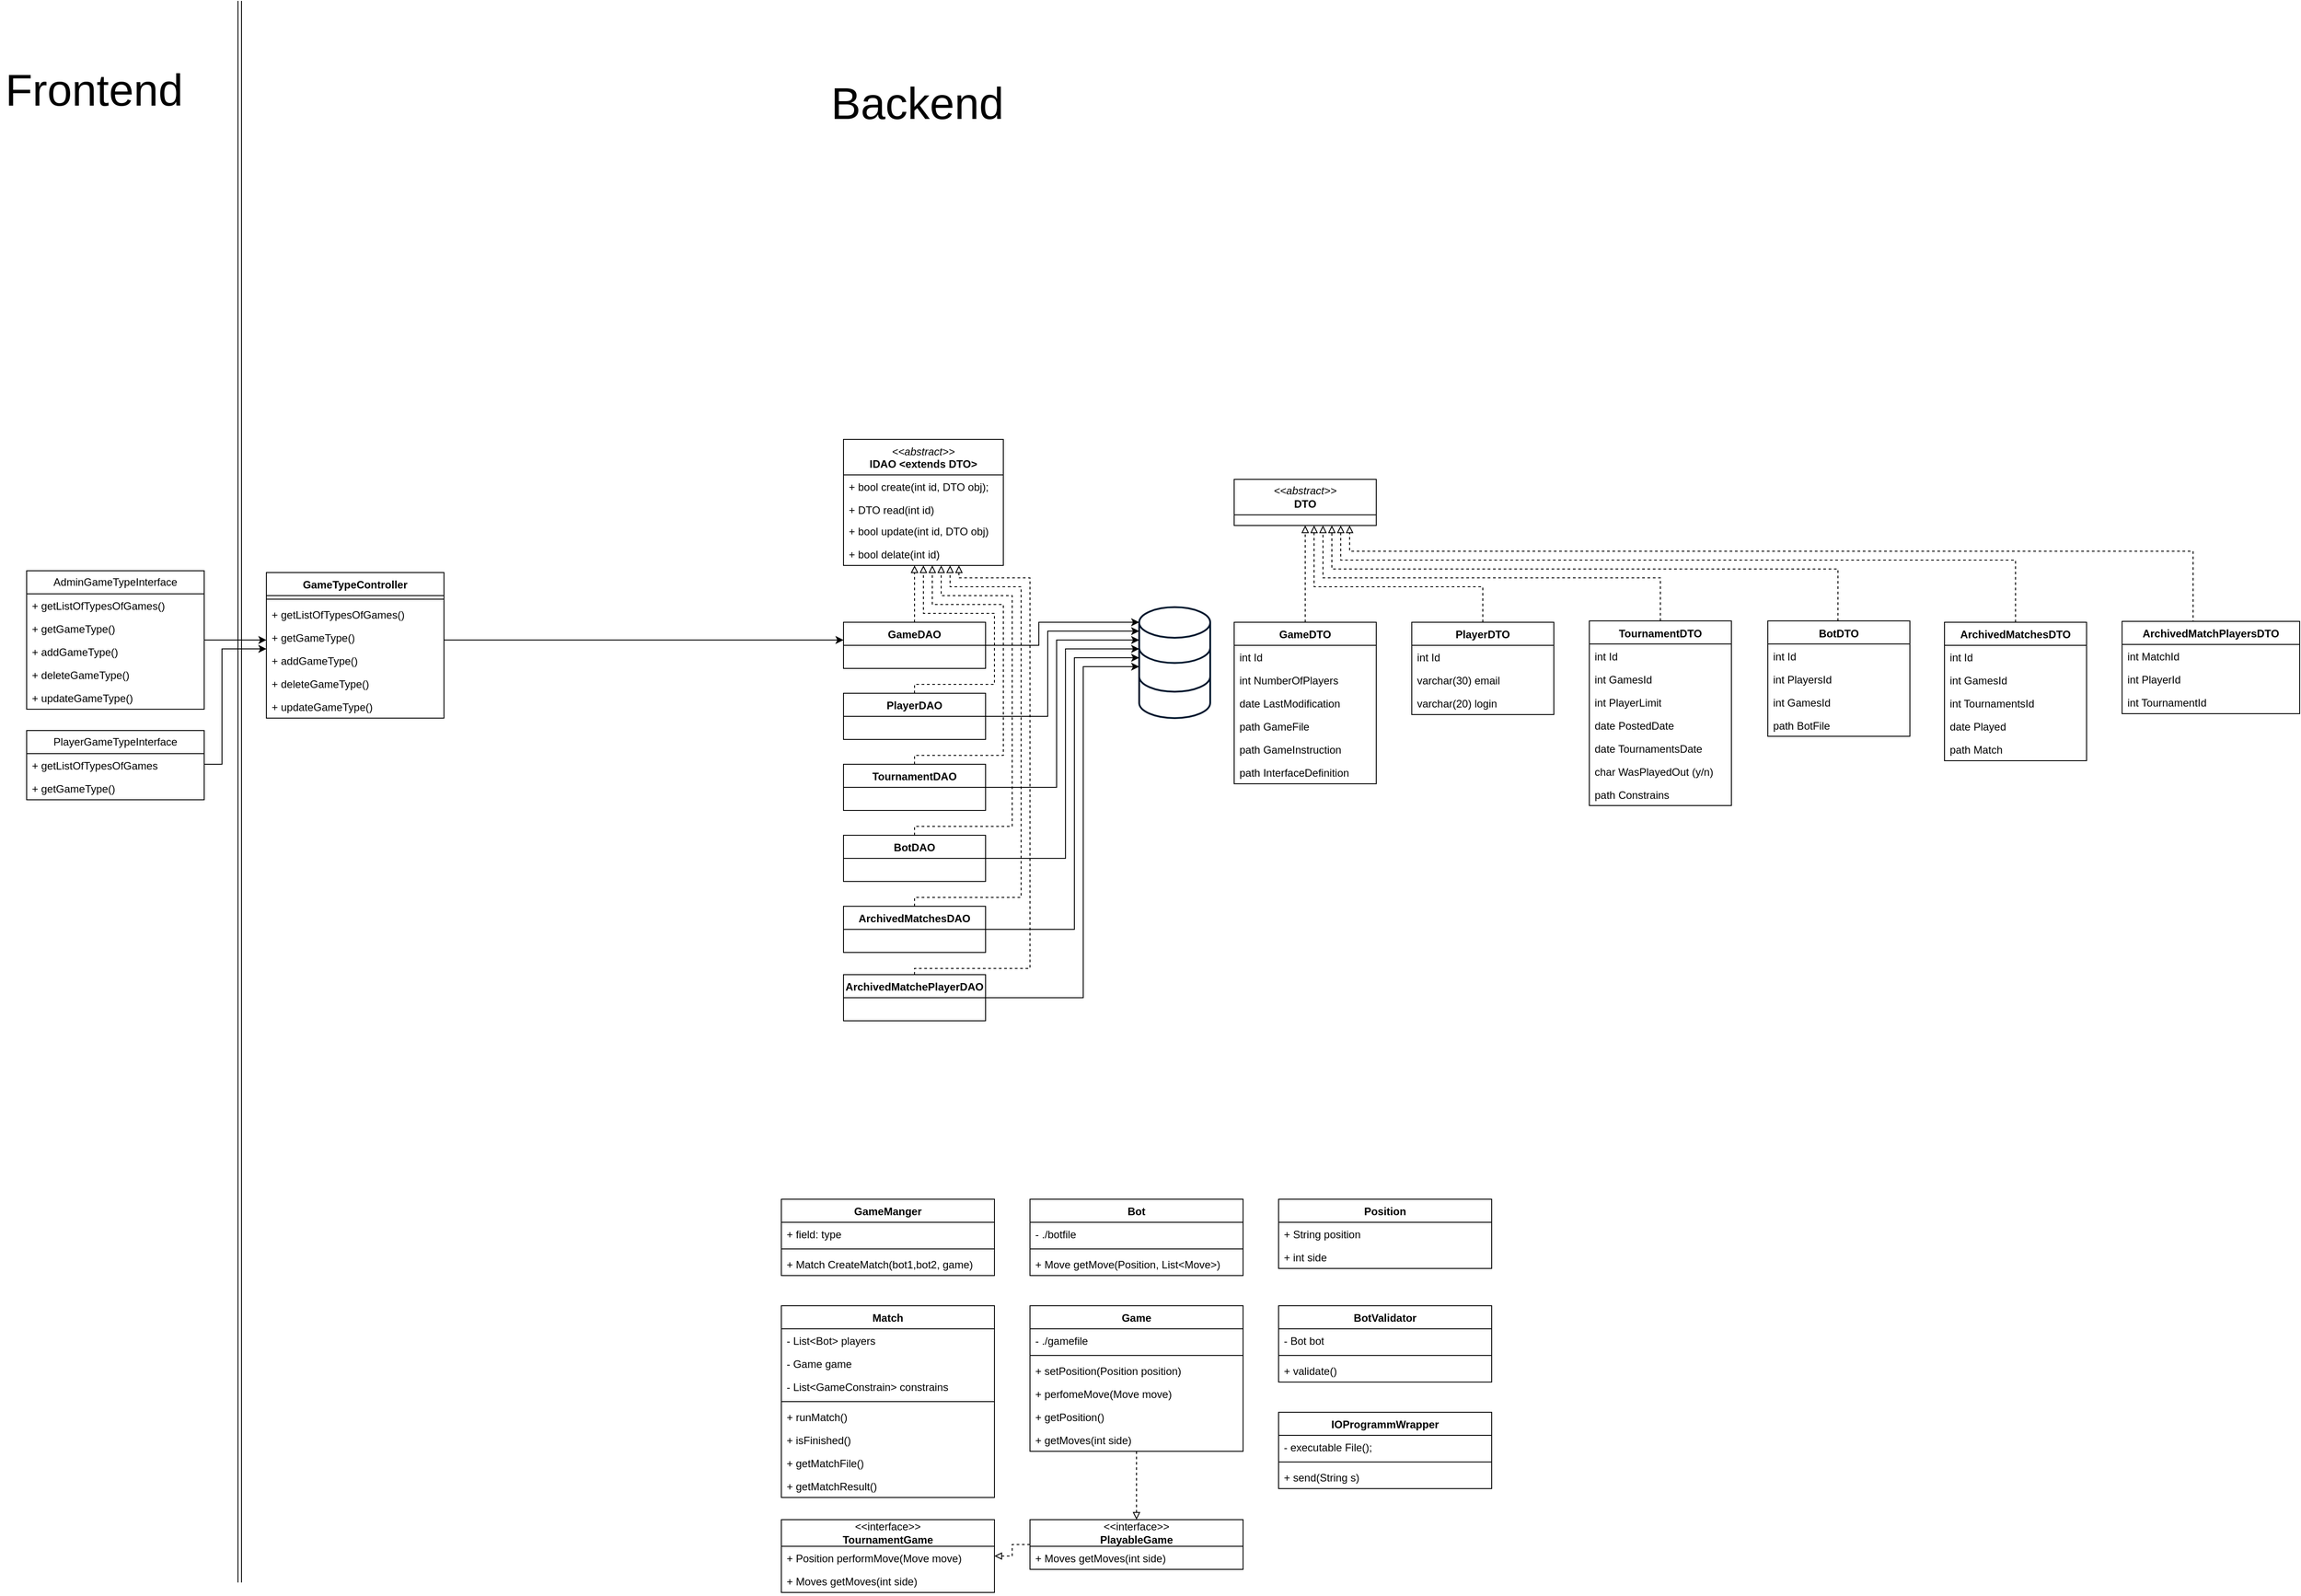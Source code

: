 <mxfile version="22.0.8" type="github">
  <diagram name="Page-1" id="vq4zcLMNqd9nZXXzY1yO">
    <mxGraphModel dx="2757" dy="700" grid="1" gridSize="10" guides="1" tooltips="1" connect="1" arrows="1" fold="1" page="1" pageScale="1" pageWidth="827" pageHeight="1169" math="0" shadow="0">
      <root>
        <mxCell id="0" />
        <mxCell id="1" parent="0" />
        <mxCell id="dvdHjr2iF7q1n8IQnkhA-14" style="edgeStyle=orthogonalEdgeStyle;rounded=0;orthogonalLoop=1;jettySize=auto;html=1;exitX=0.5;exitY=0;exitDx=0;exitDy=0;endArrow=block;endFill=0;dashed=1;" parent="1" source="dvdHjr2iF7q1n8IQnkhA-1" target="dvdHjr2iF7q1n8IQnkhA-5" edge="1">
          <mxGeometry relative="1" as="geometry">
            <Array as="points">
              <mxPoint x="120" y="630" />
              <mxPoint x="120" y="630" />
            </Array>
          </mxGeometry>
        </mxCell>
        <mxCell id="dvdHjr2iF7q1n8IQnkhA-1" value="GameDAO" style="swimlane;fontStyle=1;align=center;verticalAlign=top;childLayout=stackLayout;horizontal=1;startSize=26;horizontalStack=0;resizeParent=1;resizeParentMax=0;resizeLast=0;collapsible=1;marginBottom=0;whiteSpace=wrap;html=1;" parent="1" vertex="1">
          <mxGeometry x="40" y="720" width="160" height="52" as="geometry" />
        </mxCell>
        <mxCell id="dvdHjr2iF7q1n8IQnkhA-154" style="text;strokeColor=none;fillColor=none;align=left;verticalAlign=top;spacingLeft=4;spacingRight=4;overflow=hidden;rotatable=0;points=[[0,0.5],[1,0.5]];portConstraint=eastwest;whiteSpace=wrap;html=1;" parent="dvdHjr2iF7q1n8IQnkhA-1" vertex="1">
          <mxGeometry y="26" width="160" height="26" as="geometry" />
        </mxCell>
        <mxCell id="dvdHjr2iF7q1n8IQnkhA-5" value="&lt;i style=&quot;font-weight: normal;&quot;&gt;&amp;lt;&amp;lt;abstract&amp;gt;&amp;gt;&lt;/i&gt;&lt;br&gt;IDAO &amp;lt;extends DTO&amp;gt;" style="swimlane;fontStyle=1;align=center;verticalAlign=top;childLayout=stackLayout;horizontal=1;startSize=40;horizontalStack=0;resizeParent=1;resizeParentMax=0;resizeLast=0;collapsible=1;marginBottom=0;whiteSpace=wrap;html=1;" parent="1" vertex="1">
          <mxGeometry x="40" y="514" width="180" height="142" as="geometry" />
        </mxCell>
        <mxCell id="dvdHjr2iF7q1n8IQnkhA-11" value="+ bool create(int id, DTO obj);" style="text;strokeColor=none;fillColor=none;align=left;verticalAlign=top;spacingLeft=4;spacingRight=4;overflow=hidden;rotatable=0;points=[[0,0.5],[1,0.5]];portConstraint=eastwest;whiteSpace=wrap;html=1;" parent="dvdHjr2iF7q1n8IQnkhA-5" vertex="1">
          <mxGeometry y="40" width="180" height="26" as="geometry" />
        </mxCell>
        <mxCell id="dvdHjr2iF7q1n8IQnkhA-8" value="+ DTO read(int id)" style="text;strokeColor=none;fillColor=none;align=left;verticalAlign=top;spacingLeft=4;spacingRight=4;overflow=hidden;rotatable=0;points=[[0,0.5],[1,0.5]];portConstraint=eastwest;whiteSpace=wrap;html=1;" parent="dvdHjr2iF7q1n8IQnkhA-5" vertex="1">
          <mxGeometry y="66" width="180" height="24" as="geometry" />
        </mxCell>
        <mxCell id="dvdHjr2iF7q1n8IQnkhA-10" value="+ bool update(int id, DTO obj)" style="text;strokeColor=none;fillColor=none;align=left;verticalAlign=top;spacingLeft=4;spacingRight=4;overflow=hidden;rotatable=0;points=[[0,0.5],[1,0.5]];portConstraint=eastwest;whiteSpace=wrap;html=1;" parent="dvdHjr2iF7q1n8IQnkhA-5" vertex="1">
          <mxGeometry y="90" width="180" height="26" as="geometry" />
        </mxCell>
        <mxCell id="dvdHjr2iF7q1n8IQnkhA-9" value="+ bool delate(int id)" style="text;strokeColor=none;fillColor=none;align=left;verticalAlign=top;spacingLeft=4;spacingRight=4;overflow=hidden;rotatable=0;points=[[0,0.5],[1,0.5]];portConstraint=eastwest;whiteSpace=wrap;html=1;" parent="dvdHjr2iF7q1n8IQnkhA-5" vertex="1">
          <mxGeometry y="116" width="180" height="26" as="geometry" />
        </mxCell>
        <mxCell id="dvdHjr2iF7q1n8IQnkhA-15" value="&lt;i style=&quot;&quot;&gt;&amp;lt;&amp;lt;abstract&amp;gt;&amp;gt;&lt;/i&gt;&lt;br&gt;&lt;b&gt;DTO&lt;/b&gt;" style="swimlane;fontStyle=0;childLayout=stackLayout;horizontal=1;startSize=40;fillColor=none;horizontalStack=0;resizeParent=1;resizeParentMax=0;resizeLast=0;collapsible=1;marginBottom=0;whiteSpace=wrap;html=1;" parent="1" vertex="1">
          <mxGeometry x="480" y="559" width="160" height="52" as="geometry" />
        </mxCell>
        <mxCell id="dvdHjr2iF7q1n8IQnkhA-40" style="edgeStyle=orthogonalEdgeStyle;rounded=0;orthogonalLoop=1;jettySize=auto;html=1;endArrow=block;endFill=0;dashed=1;" parent="1" source="dvdHjr2iF7q1n8IQnkhA-19" target="dvdHjr2iF7q1n8IQnkhA-15" edge="1">
          <mxGeometry relative="1" as="geometry">
            <Array as="points">
              <mxPoint x="560" y="660" />
              <mxPoint x="560" y="660" />
            </Array>
          </mxGeometry>
        </mxCell>
        <mxCell id="dvdHjr2iF7q1n8IQnkhA-19" value="GameDTO" style="swimlane;fontStyle=1;align=center;verticalAlign=top;childLayout=stackLayout;horizontal=1;startSize=26;horizontalStack=0;resizeParent=1;resizeParentMax=0;resizeLast=0;collapsible=1;marginBottom=0;whiteSpace=wrap;html=1;" parent="1" vertex="1">
          <mxGeometry x="480" y="720" width="160" height="182" as="geometry" />
        </mxCell>
        <mxCell id="NFM9kjVcogDs20Zv3WUi-9" value="int Id" style="text;strokeColor=none;fillColor=none;align=left;verticalAlign=top;spacingLeft=4;spacingRight=4;overflow=hidden;rotatable=0;points=[[0,0.5],[1,0.5]];portConstraint=eastwest;whiteSpace=wrap;html=1;" vertex="1" parent="dvdHjr2iF7q1n8IQnkhA-19">
          <mxGeometry y="26" width="160" height="26" as="geometry" />
        </mxCell>
        <mxCell id="NFM9kjVcogDs20Zv3WUi-10" value="int NumberOfPlayers" style="text;strokeColor=none;fillColor=none;align=left;verticalAlign=top;spacingLeft=4;spacingRight=4;overflow=hidden;rotatable=0;points=[[0,0.5],[1,0.5]];portConstraint=eastwest;whiteSpace=wrap;html=1;" vertex="1" parent="dvdHjr2iF7q1n8IQnkhA-19">
          <mxGeometry y="52" width="160" height="26" as="geometry" />
        </mxCell>
        <mxCell id="NFM9kjVcogDs20Zv3WUi-11" value="date LastModification" style="text;strokeColor=none;fillColor=none;align=left;verticalAlign=top;spacingLeft=4;spacingRight=4;overflow=hidden;rotatable=0;points=[[0,0.5],[1,0.5]];portConstraint=eastwest;whiteSpace=wrap;html=1;" vertex="1" parent="dvdHjr2iF7q1n8IQnkhA-19">
          <mxGeometry y="78" width="160" height="26" as="geometry" />
        </mxCell>
        <mxCell id="dvdHjr2iF7q1n8IQnkhA-136" value="path GameFile" style="text;strokeColor=none;fillColor=none;align=left;verticalAlign=top;spacingLeft=4;spacingRight=4;overflow=hidden;rotatable=0;points=[[0,0.5],[1,0.5]];portConstraint=eastwest;whiteSpace=wrap;html=1;" parent="dvdHjr2iF7q1n8IQnkhA-19" vertex="1">
          <mxGeometry y="104" width="160" height="26" as="geometry" />
        </mxCell>
        <mxCell id="NFM9kjVcogDs20Zv3WUi-7" value="path&amp;nbsp;GameInstruction" style="text;strokeColor=none;fillColor=none;align=left;verticalAlign=top;spacingLeft=4;spacingRight=4;overflow=hidden;rotatable=0;points=[[0,0.5],[1,0.5]];portConstraint=eastwest;whiteSpace=wrap;html=1;" vertex="1" parent="dvdHjr2iF7q1n8IQnkhA-19">
          <mxGeometry y="130" width="160" height="26" as="geometry" />
        </mxCell>
        <mxCell id="NFM9kjVcogDs20Zv3WUi-8" value="path&amp;nbsp;InterfaceDefinition" style="text;strokeColor=none;fillColor=none;align=left;verticalAlign=top;spacingLeft=4;spacingRight=4;overflow=hidden;rotatable=0;points=[[0,0.5],[1,0.5]];portConstraint=eastwest;whiteSpace=wrap;html=1;" vertex="1" parent="dvdHjr2iF7q1n8IQnkhA-19">
          <mxGeometry y="156" width="160" height="26" as="geometry" />
        </mxCell>
        <mxCell id="dvdHjr2iF7q1n8IQnkhA-26" value="" style="html=1;verticalLabelPosition=bottom;align=center;labelBackgroundColor=#ffffff;verticalAlign=top;strokeWidth=2;strokeColor=#00182E;shadow=0;dashed=0;shape=mxgraph.ios7.icons.data;" parent="1" vertex="1">
          <mxGeometry x="373" y="703" width="80" height="125" as="geometry" />
        </mxCell>
        <mxCell id="dvdHjr2iF7q1n8IQnkhA-29" value="GameTypeController" style="swimlane;fontStyle=1;align=center;verticalAlign=top;childLayout=stackLayout;horizontal=1;startSize=26;horizontalStack=0;resizeParent=1;resizeParentMax=0;resizeLast=0;collapsible=1;marginBottom=0;whiteSpace=wrap;html=1;" parent="1" vertex="1">
          <mxGeometry x="-610" y="664" width="200" height="164" as="geometry" />
        </mxCell>
        <mxCell id="dvdHjr2iF7q1n8IQnkhA-31" value="" style="line;strokeWidth=1;fillColor=none;align=left;verticalAlign=middle;spacingTop=-1;spacingLeft=3;spacingRight=3;rotatable=0;labelPosition=right;points=[];portConstraint=eastwest;strokeColor=inherit;" parent="dvdHjr2iF7q1n8IQnkhA-29" vertex="1">
          <mxGeometry y="26" width="200" height="8" as="geometry" />
        </mxCell>
        <mxCell id="dvdHjr2iF7q1n8IQnkhA-142" value="+ getListOfTypesOfGames()" style="text;strokeColor=none;fillColor=none;align=left;verticalAlign=top;spacingLeft=4;spacingRight=4;overflow=hidden;rotatable=0;points=[[0,0.5],[1,0.5]];portConstraint=eastwest;whiteSpace=wrap;html=1;" parent="dvdHjr2iF7q1n8IQnkhA-29" vertex="1">
          <mxGeometry y="34" width="200" height="26" as="geometry" />
        </mxCell>
        <mxCell id="dvdHjr2iF7q1n8IQnkhA-144" value="+ getGameType()" style="text;strokeColor=none;fillColor=none;align=left;verticalAlign=top;spacingLeft=4;spacingRight=4;overflow=hidden;rotatable=0;points=[[0,0.5],[1,0.5]];portConstraint=eastwest;whiteSpace=wrap;html=1;" parent="dvdHjr2iF7q1n8IQnkhA-29" vertex="1">
          <mxGeometry y="60" width="200" height="26" as="geometry" />
        </mxCell>
        <mxCell id="dvdHjr2iF7q1n8IQnkhA-145" value="+ addGameType()" style="text;strokeColor=none;fillColor=none;align=left;verticalAlign=top;spacingLeft=4;spacingRight=4;overflow=hidden;rotatable=0;points=[[0,0.5],[1,0.5]];portConstraint=eastwest;whiteSpace=wrap;html=1;" parent="dvdHjr2iF7q1n8IQnkhA-29" vertex="1">
          <mxGeometry y="86" width="200" height="26" as="geometry" />
        </mxCell>
        <mxCell id="dvdHjr2iF7q1n8IQnkhA-146" value="+ deleteGameType()" style="text;strokeColor=none;fillColor=none;align=left;verticalAlign=top;spacingLeft=4;spacingRight=4;overflow=hidden;rotatable=0;points=[[0,0.5],[1,0.5]];portConstraint=eastwest;whiteSpace=wrap;html=1;" parent="dvdHjr2iF7q1n8IQnkhA-29" vertex="1">
          <mxGeometry y="112" width="200" height="26" as="geometry" />
        </mxCell>
        <mxCell id="dvdHjr2iF7q1n8IQnkhA-147" value="+ updateGameType()" style="text;strokeColor=none;fillColor=none;align=left;verticalAlign=top;spacingLeft=4;spacingRight=4;overflow=hidden;rotatable=0;points=[[0,0.5],[1,0.5]];portConstraint=eastwest;whiteSpace=wrap;html=1;" parent="dvdHjr2iF7q1n8IQnkhA-29" vertex="1">
          <mxGeometry y="138" width="200" height="26" as="geometry" />
        </mxCell>
        <mxCell id="dvdHjr2iF7q1n8IQnkhA-33" style="edgeStyle=orthogonalEdgeStyle;rounded=0;orthogonalLoop=1;jettySize=auto;html=1;" parent="1" source="dvdHjr2iF7q1n8IQnkhA-29" target="dvdHjr2iF7q1n8IQnkhA-1" edge="1">
          <mxGeometry relative="1" as="geometry">
            <Array as="points">
              <mxPoint x="-230" y="740" />
              <mxPoint x="-230" y="740" />
            </Array>
          </mxGeometry>
        </mxCell>
        <mxCell id="dvdHjr2iF7q1n8IQnkhA-46" style="edgeStyle=orthogonalEdgeStyle;rounded=0;orthogonalLoop=1;jettySize=auto;html=1;exitX=0.5;exitY=0;exitDx=0;exitDy=0;endArrow=block;endFill=0;dashed=1;" parent="1" source="dvdHjr2iF7q1n8IQnkhA-35" target="dvdHjr2iF7q1n8IQnkhA-5" edge="1">
          <mxGeometry relative="1" as="geometry">
            <Array as="points">
              <mxPoint x="120" y="790" />
              <mxPoint x="210" y="790" />
              <mxPoint x="210" y="710" />
              <mxPoint x="130" y="710" />
            </Array>
          </mxGeometry>
        </mxCell>
        <mxCell id="dvdHjr2iF7q1n8IQnkhA-35" value="PlayerDAO" style="swimlane;fontStyle=1;align=center;verticalAlign=top;childLayout=stackLayout;horizontal=1;startSize=26;horizontalStack=0;resizeParent=1;resizeParentMax=0;resizeLast=0;collapsible=1;marginBottom=0;whiteSpace=wrap;html=1;" parent="1" vertex="1">
          <mxGeometry x="40" y="800" width="160" height="52" as="geometry" />
        </mxCell>
        <mxCell id="dvdHjr2iF7q1n8IQnkhA-155" style="text;strokeColor=none;fillColor=none;align=left;verticalAlign=top;spacingLeft=4;spacingRight=4;overflow=hidden;rotatable=0;points=[[0,0.5],[1,0.5]];portConstraint=eastwest;whiteSpace=wrap;html=1;" parent="dvdHjr2iF7q1n8IQnkhA-35" vertex="1">
          <mxGeometry y="26" width="160" height="26" as="geometry" />
        </mxCell>
        <mxCell id="dvdHjr2iF7q1n8IQnkhA-41" style="edgeStyle=orthogonalEdgeStyle;rounded=0;orthogonalLoop=1;jettySize=auto;html=1;endArrow=block;endFill=0;dashed=1;" parent="1" source="dvdHjr2iF7q1n8IQnkhA-36" target="dvdHjr2iF7q1n8IQnkhA-15" edge="1">
          <mxGeometry relative="1" as="geometry">
            <mxPoint x="600" y="560" as="targetPoint" />
            <Array as="points">
              <mxPoint x="760" y="680" />
              <mxPoint x="570" y="680" />
            </Array>
          </mxGeometry>
        </mxCell>
        <mxCell id="dvdHjr2iF7q1n8IQnkhA-47" style="edgeStyle=orthogonalEdgeStyle;rounded=0;orthogonalLoop=1;jettySize=auto;html=1;exitX=0.5;exitY=0;exitDx=0;exitDy=0;endArrow=block;endFill=0;dashed=1;" parent="1" source="dvdHjr2iF7q1n8IQnkhA-38" target="dvdHjr2iF7q1n8IQnkhA-5" edge="1">
          <mxGeometry relative="1" as="geometry">
            <Array as="points">
              <mxPoint x="120" y="870" />
              <mxPoint x="220" y="870" />
              <mxPoint x="220" y="700" />
              <mxPoint x="140" y="700" />
            </Array>
          </mxGeometry>
        </mxCell>
        <mxCell id="dvdHjr2iF7q1n8IQnkhA-38" value="TournamentDAO" style="swimlane;fontStyle=1;align=center;verticalAlign=top;childLayout=stackLayout;horizontal=1;startSize=26;horizontalStack=0;resizeParent=1;resizeParentMax=0;resizeLast=0;collapsible=1;marginBottom=0;whiteSpace=wrap;html=1;" parent="1" vertex="1">
          <mxGeometry x="40" y="880" width="160" height="52" as="geometry" />
        </mxCell>
        <mxCell id="dvdHjr2iF7q1n8IQnkhA-156" style="text;strokeColor=none;fillColor=none;align=left;verticalAlign=top;spacingLeft=4;spacingRight=4;overflow=hidden;rotatable=0;points=[[0,0.5],[1,0.5]];portConstraint=eastwest;whiteSpace=wrap;html=1;" parent="dvdHjr2iF7q1n8IQnkhA-38" vertex="1">
          <mxGeometry y="26" width="160" height="26" as="geometry" />
        </mxCell>
        <mxCell id="dvdHjr2iF7q1n8IQnkhA-42" style="edgeStyle=orthogonalEdgeStyle;rounded=0;orthogonalLoop=1;jettySize=auto;html=1;endArrow=block;endFill=0;dashed=1;" parent="1" source="dvdHjr2iF7q1n8IQnkhA-39" target="dvdHjr2iF7q1n8IQnkhA-15" edge="1">
          <mxGeometry relative="1" as="geometry">
            <Array as="points">
              <mxPoint x="960" y="670" />
              <mxPoint x="580" y="670" />
            </Array>
          </mxGeometry>
        </mxCell>
        <mxCell id="dvdHjr2iF7q1n8IQnkhA-39" value="TournamentDTO" style="swimlane;fontStyle=1;align=center;verticalAlign=top;childLayout=stackLayout;horizontal=1;startSize=26;horizontalStack=0;resizeParent=1;resizeParentMax=0;resizeLast=0;collapsible=1;marginBottom=0;whiteSpace=wrap;html=1;" parent="1" vertex="1">
          <mxGeometry x="880" y="718.5" width="160" height="208" as="geometry" />
        </mxCell>
        <mxCell id="dvdHjr2iF7q1n8IQnkhA-138" value="int Id" style="text;strokeColor=none;fillColor=none;align=left;verticalAlign=top;spacingLeft=4;spacingRight=4;overflow=hidden;rotatable=0;points=[[0,0.5],[1,0.5]];portConstraint=eastwest;whiteSpace=wrap;html=1;" parent="dvdHjr2iF7q1n8IQnkhA-39" vertex="1">
          <mxGeometry y="26" width="160" height="26" as="geometry" />
        </mxCell>
        <mxCell id="NFM9kjVcogDs20Zv3WUi-13" value="int GamesId" style="text;strokeColor=none;fillColor=none;align=left;verticalAlign=top;spacingLeft=4;spacingRight=4;overflow=hidden;rotatable=0;points=[[0,0.5],[1,0.5]];portConstraint=eastwest;whiteSpace=wrap;html=1;" vertex="1" parent="dvdHjr2iF7q1n8IQnkhA-39">
          <mxGeometry y="52" width="160" height="26" as="geometry" />
        </mxCell>
        <mxCell id="NFM9kjVcogDs20Zv3WUi-19" value="int PlayerLimit" style="text;strokeColor=none;fillColor=none;align=left;verticalAlign=top;spacingLeft=4;spacingRight=4;overflow=hidden;rotatable=0;points=[[0,0.5],[1,0.5]];portConstraint=eastwest;whiteSpace=wrap;html=1;" vertex="1" parent="dvdHjr2iF7q1n8IQnkhA-39">
          <mxGeometry y="78" width="160" height="26" as="geometry" />
        </mxCell>
        <mxCell id="NFM9kjVcogDs20Zv3WUi-14" value="date PostedDate" style="text;strokeColor=none;fillColor=none;align=left;verticalAlign=top;spacingLeft=4;spacingRight=4;overflow=hidden;rotatable=0;points=[[0,0.5],[1,0.5]];portConstraint=eastwest;whiteSpace=wrap;html=1;" vertex="1" parent="dvdHjr2iF7q1n8IQnkhA-39">
          <mxGeometry y="104" width="160" height="26" as="geometry" />
        </mxCell>
        <mxCell id="NFM9kjVcogDs20Zv3WUi-15" value="date TournamentsDate" style="text;strokeColor=none;fillColor=none;align=left;verticalAlign=top;spacingLeft=4;spacingRight=4;overflow=hidden;rotatable=0;points=[[0,0.5],[1,0.5]];portConstraint=eastwest;whiteSpace=wrap;html=1;" vertex="1" parent="dvdHjr2iF7q1n8IQnkhA-39">
          <mxGeometry y="130" width="160" height="26" as="geometry" />
        </mxCell>
        <mxCell id="NFM9kjVcogDs20Zv3WUi-20" value="char WasPlayedOut (y/n)" style="text;strokeColor=none;fillColor=none;align=left;verticalAlign=top;spacingLeft=4;spacingRight=4;overflow=hidden;rotatable=0;points=[[0,0.5],[1,0.5]];portConstraint=eastwest;whiteSpace=wrap;html=1;" vertex="1" parent="dvdHjr2iF7q1n8IQnkhA-39">
          <mxGeometry y="156" width="160" height="26" as="geometry" />
        </mxCell>
        <mxCell id="NFM9kjVcogDs20Zv3WUi-16" value="path&amp;nbsp;Constrains" style="text;strokeColor=none;fillColor=none;align=left;verticalAlign=top;spacingLeft=4;spacingRight=4;overflow=hidden;rotatable=0;points=[[0,0.5],[1,0.5]];portConstraint=eastwest;whiteSpace=wrap;html=1;" vertex="1" parent="dvdHjr2iF7q1n8IQnkhA-39">
          <mxGeometry y="182" width="160" height="26" as="geometry" />
        </mxCell>
        <mxCell id="dvdHjr2iF7q1n8IQnkhA-43" style="edgeStyle=orthogonalEdgeStyle;rounded=0;orthogonalLoop=1;jettySize=auto;html=1;exitX=1;exitY=0.5;exitDx=0;exitDy=0;" parent="1" source="dvdHjr2iF7q1n8IQnkhA-35" target="dvdHjr2iF7q1n8IQnkhA-26" edge="1">
          <mxGeometry relative="1" as="geometry">
            <mxPoint x="360" y="750" as="targetPoint" />
            <Array as="points">
              <mxPoint x="270" y="826" />
              <mxPoint x="270" y="730" />
            </Array>
          </mxGeometry>
        </mxCell>
        <mxCell id="dvdHjr2iF7q1n8IQnkhA-44" style="edgeStyle=orthogonalEdgeStyle;rounded=0;orthogonalLoop=1;jettySize=auto;html=1;exitX=1;exitY=0.5;exitDx=0;exitDy=0;" parent="1" source="dvdHjr2iF7q1n8IQnkhA-38" target="dvdHjr2iF7q1n8IQnkhA-26" edge="1">
          <mxGeometry relative="1" as="geometry">
            <Array as="points">
              <mxPoint x="280" y="906" />
              <mxPoint x="280" y="740" />
            </Array>
          </mxGeometry>
        </mxCell>
        <mxCell id="dvdHjr2iF7q1n8IQnkhA-45" style="edgeStyle=orthogonalEdgeStyle;rounded=0;orthogonalLoop=1;jettySize=auto;html=1;exitX=1;exitY=0.5;exitDx=0;exitDy=0;" parent="1" source="dvdHjr2iF7q1n8IQnkhA-1" target="dvdHjr2iF7q1n8IQnkhA-26" edge="1">
          <mxGeometry relative="1" as="geometry">
            <Array as="points">
              <mxPoint x="260" y="746" />
              <mxPoint x="260" y="720" />
            </Array>
          </mxGeometry>
        </mxCell>
        <mxCell id="dvdHjr2iF7q1n8IQnkhA-55" style="edgeStyle=orthogonalEdgeStyle;rounded=0;orthogonalLoop=1;jettySize=auto;html=1;exitX=1;exitY=0.5;exitDx=0;exitDy=0;" parent="1" source="dvdHjr2iF7q1n8IQnkhA-51" target="dvdHjr2iF7q1n8IQnkhA-29" edge="1">
          <mxGeometry relative="1" as="geometry">
            <Array as="points">
              <mxPoint x="-550" y="740" />
              <mxPoint x="-550" y="740" />
            </Array>
          </mxGeometry>
        </mxCell>
        <mxCell id="dvdHjr2iF7q1n8IQnkhA-51" value="AdminGameTypeInterface" style="swimlane;fontStyle=0;childLayout=stackLayout;horizontal=1;startSize=26;fillColor=none;horizontalStack=0;resizeParent=1;resizeParentMax=0;resizeLast=0;collapsible=1;marginBottom=0;whiteSpace=wrap;html=1;" parent="1" vertex="1">
          <mxGeometry x="-880" y="662" width="200" height="156" as="geometry" />
        </mxCell>
        <mxCell id="dvdHjr2iF7q1n8IQnkhA-52" value="+ getListOfTypesOfGames()" style="text;strokeColor=none;fillColor=none;align=left;verticalAlign=top;spacingLeft=4;spacingRight=4;overflow=hidden;rotatable=0;points=[[0,0.5],[1,0.5]];portConstraint=eastwest;whiteSpace=wrap;html=1;" parent="dvdHjr2iF7q1n8IQnkhA-51" vertex="1">
          <mxGeometry y="26" width="200" height="26" as="geometry" />
        </mxCell>
        <mxCell id="dvdHjr2iF7q1n8IQnkhA-85" value="+ getGameType()" style="text;strokeColor=none;fillColor=none;align=left;verticalAlign=top;spacingLeft=4;spacingRight=4;overflow=hidden;rotatable=0;points=[[0,0.5],[1,0.5]];portConstraint=eastwest;whiteSpace=wrap;html=1;" parent="dvdHjr2iF7q1n8IQnkhA-51" vertex="1">
          <mxGeometry y="52" width="200" height="26" as="geometry" />
        </mxCell>
        <mxCell id="dvdHjr2iF7q1n8IQnkhA-82" value="+ addGameType()" style="text;strokeColor=none;fillColor=none;align=left;verticalAlign=top;spacingLeft=4;spacingRight=4;overflow=hidden;rotatable=0;points=[[0,0.5],[1,0.5]];portConstraint=eastwest;whiteSpace=wrap;html=1;" parent="dvdHjr2iF7q1n8IQnkhA-51" vertex="1">
          <mxGeometry y="78" width="200" height="26" as="geometry" />
        </mxCell>
        <mxCell id="dvdHjr2iF7q1n8IQnkhA-83" value="+ deleteGameType()" style="text;strokeColor=none;fillColor=none;align=left;verticalAlign=top;spacingLeft=4;spacingRight=4;overflow=hidden;rotatable=0;points=[[0,0.5],[1,0.5]];portConstraint=eastwest;whiteSpace=wrap;html=1;" parent="dvdHjr2iF7q1n8IQnkhA-51" vertex="1">
          <mxGeometry y="104" width="200" height="26" as="geometry" />
        </mxCell>
        <mxCell id="dvdHjr2iF7q1n8IQnkhA-84" value="+ updateGameType()" style="text;strokeColor=none;fillColor=none;align=left;verticalAlign=top;spacingLeft=4;spacingRight=4;overflow=hidden;rotatable=0;points=[[0,0.5],[1,0.5]];portConstraint=eastwest;whiteSpace=wrap;html=1;" parent="dvdHjr2iF7q1n8IQnkhA-51" vertex="1">
          <mxGeometry y="130" width="200" height="26" as="geometry" />
        </mxCell>
        <mxCell id="dvdHjr2iF7q1n8IQnkhA-56" value="GameManger" style="swimlane;fontStyle=1;align=center;verticalAlign=top;childLayout=stackLayout;horizontal=1;startSize=26;horizontalStack=0;resizeParent=1;resizeParentMax=0;resizeLast=0;collapsible=1;marginBottom=0;whiteSpace=wrap;html=1;" parent="1" vertex="1">
          <mxGeometry x="-30" y="1370" width="240" height="86" as="geometry" />
        </mxCell>
        <mxCell id="dvdHjr2iF7q1n8IQnkhA-57" value="+ field: type" style="text;strokeColor=none;fillColor=none;align=left;verticalAlign=top;spacingLeft=4;spacingRight=4;overflow=hidden;rotatable=0;points=[[0,0.5],[1,0.5]];portConstraint=eastwest;whiteSpace=wrap;html=1;" parent="dvdHjr2iF7q1n8IQnkhA-56" vertex="1">
          <mxGeometry y="26" width="240" height="26" as="geometry" />
        </mxCell>
        <mxCell id="dvdHjr2iF7q1n8IQnkhA-58" value="" style="line;strokeWidth=1;fillColor=none;align=left;verticalAlign=middle;spacingTop=-1;spacingLeft=3;spacingRight=3;rotatable=0;labelPosition=right;points=[];portConstraint=eastwest;strokeColor=inherit;" parent="dvdHjr2iF7q1n8IQnkhA-56" vertex="1">
          <mxGeometry y="52" width="240" height="8" as="geometry" />
        </mxCell>
        <mxCell id="dvdHjr2iF7q1n8IQnkhA-59" value="+ Match CreateMatch(bot1,bot2, game)" style="text;strokeColor=none;fillColor=none;align=left;verticalAlign=top;spacingLeft=4;spacingRight=4;overflow=hidden;rotatable=0;points=[[0,0.5],[1,0.5]];portConstraint=eastwest;whiteSpace=wrap;html=1;" parent="dvdHjr2iF7q1n8IQnkhA-56" vertex="1">
          <mxGeometry y="60" width="240" height="26" as="geometry" />
        </mxCell>
        <mxCell id="dvdHjr2iF7q1n8IQnkhA-62" style="edgeStyle=orthogonalEdgeStyle;rounded=0;orthogonalLoop=1;jettySize=auto;html=1;exitX=0.5;exitY=0;exitDx=0;exitDy=0;endArrow=block;endFill=0;dashed=1;" parent="1" source="dvdHjr2iF7q1n8IQnkhA-61" target="dvdHjr2iF7q1n8IQnkhA-5" edge="1">
          <mxGeometry relative="1" as="geometry">
            <Array as="points">
              <mxPoint x="120" y="950" />
              <mxPoint x="230" y="950" />
              <mxPoint x="230" y="690" />
              <mxPoint x="150" y="690" />
            </Array>
          </mxGeometry>
        </mxCell>
        <mxCell id="NFM9kjVcogDs20Zv3WUi-40" style="edgeStyle=orthogonalEdgeStyle;rounded=0;orthogonalLoop=1;jettySize=auto;html=1;exitX=1;exitY=0.5;exitDx=0;exitDy=0;" edge="1" parent="1" source="dvdHjr2iF7q1n8IQnkhA-61" target="dvdHjr2iF7q1n8IQnkhA-26">
          <mxGeometry relative="1" as="geometry">
            <Array as="points">
              <mxPoint x="290" y="986" />
              <mxPoint x="290" y="750" />
            </Array>
          </mxGeometry>
        </mxCell>
        <mxCell id="dvdHjr2iF7q1n8IQnkhA-61" value="BotDAO" style="swimlane;fontStyle=1;align=center;verticalAlign=top;childLayout=stackLayout;horizontal=1;startSize=26;horizontalStack=0;resizeParent=1;resizeParentMax=0;resizeLast=0;collapsible=1;marginBottom=0;whiteSpace=wrap;html=1;" parent="1" vertex="1">
          <mxGeometry x="40" y="960" width="160" height="52" as="geometry" />
        </mxCell>
        <mxCell id="dvdHjr2iF7q1n8IQnkhA-157" style="text;strokeColor=none;fillColor=none;align=left;verticalAlign=top;spacingLeft=4;spacingRight=4;overflow=hidden;rotatable=0;points=[[0,0.5],[1,0.5]];portConstraint=eastwest;whiteSpace=wrap;html=1;" parent="dvdHjr2iF7q1n8IQnkhA-61" vertex="1">
          <mxGeometry y="26" width="160" height="26" as="geometry" />
        </mxCell>
        <mxCell id="dvdHjr2iF7q1n8IQnkhA-63" value="Match" style="swimlane;fontStyle=1;align=center;verticalAlign=top;childLayout=stackLayout;horizontal=1;startSize=26;horizontalStack=0;resizeParent=1;resizeParentMax=0;resizeLast=0;collapsible=1;marginBottom=0;whiteSpace=wrap;html=1;" parent="1" vertex="1">
          <mxGeometry x="-30" y="1490" width="240" height="216" as="geometry" />
        </mxCell>
        <mxCell id="dvdHjr2iF7q1n8IQnkhA-64" value="- List&amp;lt;Bot&amp;gt; players" style="text;strokeColor=none;fillColor=none;align=left;verticalAlign=top;spacingLeft=4;spacingRight=4;overflow=hidden;rotatable=0;points=[[0,0.5],[1,0.5]];portConstraint=eastwest;whiteSpace=wrap;html=1;" parent="dvdHjr2iF7q1n8IQnkhA-63" vertex="1">
          <mxGeometry y="26" width="240" height="26" as="geometry" />
        </mxCell>
        <mxCell id="dvdHjr2iF7q1n8IQnkhA-76" value="- Game game" style="text;strokeColor=none;fillColor=none;align=left;verticalAlign=top;spacingLeft=4;spacingRight=4;overflow=hidden;rotatable=0;points=[[0,0.5],[1,0.5]];portConstraint=eastwest;whiteSpace=wrap;html=1;" parent="dvdHjr2iF7q1n8IQnkhA-63" vertex="1">
          <mxGeometry y="52" width="240" height="26" as="geometry" />
        </mxCell>
        <mxCell id="dvdHjr2iF7q1n8IQnkhA-79" value="- List&amp;lt;GameConstrain&amp;gt; constrains" style="text;strokeColor=none;fillColor=none;align=left;verticalAlign=top;spacingLeft=4;spacingRight=4;overflow=hidden;rotatable=0;points=[[0,0.5],[1,0.5]];portConstraint=eastwest;whiteSpace=wrap;html=1;" parent="dvdHjr2iF7q1n8IQnkhA-63" vertex="1">
          <mxGeometry y="78" width="240" height="26" as="geometry" />
        </mxCell>
        <mxCell id="dvdHjr2iF7q1n8IQnkhA-65" value="" style="line;strokeWidth=1;fillColor=none;align=left;verticalAlign=middle;spacingTop=-1;spacingLeft=3;spacingRight=3;rotatable=0;labelPosition=right;points=[];portConstraint=eastwest;strokeColor=inherit;" parent="dvdHjr2iF7q1n8IQnkhA-63" vertex="1">
          <mxGeometry y="104" width="240" height="8" as="geometry" />
        </mxCell>
        <mxCell id="dvdHjr2iF7q1n8IQnkhA-66" value="+ runMatch()" style="text;strokeColor=none;fillColor=none;align=left;verticalAlign=top;spacingLeft=4;spacingRight=4;overflow=hidden;rotatable=0;points=[[0,0.5],[1,0.5]];portConstraint=eastwest;whiteSpace=wrap;html=1;" parent="dvdHjr2iF7q1n8IQnkhA-63" vertex="1">
          <mxGeometry y="112" width="240" height="26" as="geometry" />
        </mxCell>
        <mxCell id="dvdHjr2iF7q1n8IQnkhA-75" value="+ isFinished()" style="text;strokeColor=none;fillColor=none;align=left;verticalAlign=top;spacingLeft=4;spacingRight=4;overflow=hidden;rotatable=0;points=[[0,0.5],[1,0.5]];portConstraint=eastwest;whiteSpace=wrap;html=1;" parent="dvdHjr2iF7q1n8IQnkhA-63" vertex="1">
          <mxGeometry y="138" width="240" height="26" as="geometry" />
        </mxCell>
        <mxCell id="dvdHjr2iF7q1n8IQnkhA-77" value="+ getMatchFile()" style="text;strokeColor=none;fillColor=none;align=left;verticalAlign=top;spacingLeft=4;spacingRight=4;overflow=hidden;rotatable=0;points=[[0,0.5],[1,0.5]];portConstraint=eastwest;whiteSpace=wrap;html=1;" parent="dvdHjr2iF7q1n8IQnkhA-63" vertex="1">
          <mxGeometry y="164" width="240" height="26" as="geometry" />
        </mxCell>
        <mxCell id="dvdHjr2iF7q1n8IQnkhA-78" value="+ getMatchResult()" style="text;strokeColor=none;fillColor=none;align=left;verticalAlign=top;spacingLeft=4;spacingRight=4;overflow=hidden;rotatable=0;points=[[0,0.5],[1,0.5]];portConstraint=eastwest;whiteSpace=wrap;html=1;" parent="dvdHjr2iF7q1n8IQnkhA-63" vertex="1">
          <mxGeometry y="190" width="240" height="26" as="geometry" />
        </mxCell>
        <mxCell id="dvdHjr2iF7q1n8IQnkhA-72" style="edgeStyle=orthogonalEdgeStyle;rounded=0;orthogonalLoop=1;jettySize=auto;html=1;exitX=0.5;exitY=0;exitDx=0;exitDy=0;endArrow=block;endFill=0;dashed=1;" parent="1" source="dvdHjr2iF7q1n8IQnkhA-71" target="dvdHjr2iF7q1n8IQnkhA-5" edge="1">
          <mxGeometry relative="1" as="geometry">
            <Array as="points">
              <mxPoint x="120" y="1030" />
              <mxPoint x="240" y="1030" />
              <mxPoint x="240" y="680" />
              <mxPoint x="160" y="680" />
            </Array>
          </mxGeometry>
        </mxCell>
        <mxCell id="NFM9kjVcogDs20Zv3WUi-43" style="edgeStyle=orthogonalEdgeStyle;rounded=0;orthogonalLoop=1;jettySize=auto;html=1;exitX=1;exitY=0.5;exitDx=0;exitDy=0;" edge="1" parent="1" source="dvdHjr2iF7q1n8IQnkhA-71" target="dvdHjr2iF7q1n8IQnkhA-26">
          <mxGeometry relative="1" as="geometry">
            <mxPoint x="360" y="860" as="targetPoint" />
            <Array as="points">
              <mxPoint x="300" y="1066" />
              <mxPoint x="300" y="760" />
            </Array>
          </mxGeometry>
        </mxCell>
        <mxCell id="dvdHjr2iF7q1n8IQnkhA-71" value="ArchivedMatchesDAO" style="swimlane;fontStyle=1;align=center;verticalAlign=top;childLayout=stackLayout;horizontal=1;startSize=26;horizontalStack=0;resizeParent=1;resizeParentMax=0;resizeLast=0;collapsible=1;marginBottom=0;whiteSpace=wrap;html=1;" parent="1" vertex="1">
          <mxGeometry x="40" y="1040" width="160" height="52" as="geometry" />
        </mxCell>
        <mxCell id="dvdHjr2iF7q1n8IQnkhA-158" style="text;strokeColor=none;fillColor=none;align=left;verticalAlign=top;spacingLeft=4;spacingRight=4;overflow=hidden;rotatable=0;points=[[0,0.5],[1,0.5]];portConstraint=eastwest;whiteSpace=wrap;html=1;" parent="dvdHjr2iF7q1n8IQnkhA-71" vertex="1">
          <mxGeometry y="26" width="160" height="26" as="geometry" />
        </mxCell>
        <mxCell id="dvdHjr2iF7q1n8IQnkhA-99" style="edgeStyle=orthogonalEdgeStyle;rounded=0;orthogonalLoop=1;jettySize=auto;html=1;endArrow=block;endFill=0;dashed=1;" parent="1" source="dvdHjr2iF7q1n8IQnkhA-73" target="dvdHjr2iF7q1n8IQnkhA-15" edge="1">
          <mxGeometry relative="1" as="geometry">
            <Array as="points">
              <mxPoint x="1160" y="660" />
              <mxPoint x="590" y="660" />
            </Array>
          </mxGeometry>
        </mxCell>
        <mxCell id="dvdHjr2iF7q1n8IQnkhA-73" value="BotDTO" style="swimlane;fontStyle=1;align=center;verticalAlign=top;childLayout=stackLayout;horizontal=1;startSize=26;horizontalStack=0;resizeParent=1;resizeParentMax=0;resizeLast=0;collapsible=1;marginBottom=0;whiteSpace=wrap;html=1;" parent="1" vertex="1">
          <mxGeometry x="1081" y="718.5" width="160" height="130" as="geometry" />
        </mxCell>
        <mxCell id="dvdHjr2iF7q1n8IQnkhA-139" value="int Id" style="text;strokeColor=none;fillColor=none;align=left;verticalAlign=top;spacingLeft=4;spacingRight=4;overflow=hidden;rotatable=0;points=[[0,0.5],[1,0.5]];portConstraint=eastwest;whiteSpace=wrap;html=1;" parent="dvdHjr2iF7q1n8IQnkhA-73" vertex="1">
          <mxGeometry y="26" width="160" height="26" as="geometry" />
        </mxCell>
        <mxCell id="NFM9kjVcogDs20Zv3WUi-17" value="int PlayersId" style="text;strokeColor=none;fillColor=none;align=left;verticalAlign=top;spacingLeft=4;spacingRight=4;overflow=hidden;rotatable=0;points=[[0,0.5],[1,0.5]];portConstraint=eastwest;whiteSpace=wrap;html=1;" vertex="1" parent="dvdHjr2iF7q1n8IQnkhA-73">
          <mxGeometry y="52" width="160" height="26" as="geometry" />
        </mxCell>
        <mxCell id="NFM9kjVcogDs20Zv3WUi-47" value="int GamesId" style="text;strokeColor=none;fillColor=none;align=left;verticalAlign=top;spacingLeft=4;spacingRight=4;overflow=hidden;rotatable=0;points=[[0,0.5],[1,0.5]];portConstraint=eastwest;whiteSpace=wrap;html=1;" vertex="1" parent="dvdHjr2iF7q1n8IQnkhA-73">
          <mxGeometry y="78" width="160" height="26" as="geometry" />
        </mxCell>
        <mxCell id="NFM9kjVcogDs20Zv3WUi-18" value="path&amp;nbsp;BotFile" style="text;strokeColor=none;fillColor=none;align=left;verticalAlign=top;spacingLeft=4;spacingRight=4;overflow=hidden;rotatable=0;points=[[0,0.5],[1,0.5]];portConstraint=eastwest;whiteSpace=wrap;html=1;" vertex="1" parent="dvdHjr2iF7q1n8IQnkhA-73">
          <mxGeometry y="104" width="160" height="26" as="geometry" />
        </mxCell>
        <mxCell id="dvdHjr2iF7q1n8IQnkhA-100" style="edgeStyle=orthogonalEdgeStyle;rounded=0;orthogonalLoop=1;jettySize=auto;html=1;startArrow=none;startFill=0;endArrow=block;endFill=0;dashed=1;" parent="1" source="dvdHjr2iF7q1n8IQnkhA-74" target="dvdHjr2iF7q1n8IQnkhA-15" edge="1">
          <mxGeometry relative="1" as="geometry">
            <Array as="points">
              <mxPoint x="1360" y="650" />
              <mxPoint x="600" y="650" />
            </Array>
          </mxGeometry>
        </mxCell>
        <mxCell id="dvdHjr2iF7q1n8IQnkhA-74" value="ArchivedMatchesDTO" style="swimlane;fontStyle=1;align=center;verticalAlign=top;childLayout=stackLayout;horizontal=1;startSize=26;horizontalStack=0;resizeParent=1;resizeParentMax=0;resizeLast=0;collapsible=1;marginBottom=0;whiteSpace=wrap;html=1;" parent="1" vertex="1">
          <mxGeometry x="1280" y="720" width="160" height="156" as="geometry" />
        </mxCell>
        <mxCell id="NFM9kjVcogDs20Zv3WUi-26" value="int Id" style="text;strokeColor=none;fillColor=none;align=left;verticalAlign=top;spacingLeft=4;spacingRight=4;overflow=hidden;rotatable=0;points=[[0,0.5],[1,0.5]];portConstraint=eastwest;whiteSpace=wrap;html=1;" vertex="1" parent="dvdHjr2iF7q1n8IQnkhA-74">
          <mxGeometry y="26" width="160" height="26" as="geometry" />
        </mxCell>
        <mxCell id="dvdHjr2iF7q1n8IQnkhA-140" value="int GamesId" style="text;strokeColor=none;fillColor=none;align=left;verticalAlign=top;spacingLeft=4;spacingRight=4;overflow=hidden;rotatable=0;points=[[0,0.5],[1,0.5]];portConstraint=eastwest;whiteSpace=wrap;html=1;" parent="dvdHjr2iF7q1n8IQnkhA-74" vertex="1">
          <mxGeometry y="52" width="160" height="26" as="geometry" />
        </mxCell>
        <mxCell id="NFM9kjVcogDs20Zv3WUi-22" value="int TournamentsId" style="text;strokeColor=none;fillColor=none;align=left;verticalAlign=top;spacingLeft=4;spacingRight=4;overflow=hidden;rotatable=0;points=[[0,0.5],[1,0.5]];portConstraint=eastwest;whiteSpace=wrap;html=1;" vertex="1" parent="dvdHjr2iF7q1n8IQnkhA-74">
          <mxGeometry y="78" width="160" height="26" as="geometry" />
        </mxCell>
        <mxCell id="NFM9kjVcogDs20Zv3WUi-25" value="date Played" style="text;strokeColor=none;fillColor=none;align=left;verticalAlign=top;spacingLeft=4;spacingRight=4;overflow=hidden;rotatable=0;points=[[0,0.5],[1,0.5]];portConstraint=eastwest;whiteSpace=wrap;html=1;" vertex="1" parent="dvdHjr2iF7q1n8IQnkhA-74">
          <mxGeometry y="104" width="160" height="26" as="geometry" />
        </mxCell>
        <mxCell id="NFM9kjVcogDs20Zv3WUi-21" value="path&amp;nbsp;Match" style="text;strokeColor=none;fillColor=none;align=left;verticalAlign=top;spacingLeft=4;spacingRight=4;overflow=hidden;rotatable=0;points=[[0,0.5],[1,0.5]];portConstraint=eastwest;whiteSpace=wrap;html=1;" vertex="1" parent="dvdHjr2iF7q1n8IQnkhA-74">
          <mxGeometry y="130" width="160" height="26" as="geometry" />
        </mxCell>
        <mxCell id="dvdHjr2iF7q1n8IQnkhA-80" value="PlayerGameTypeInterface" style="swimlane;fontStyle=0;childLayout=stackLayout;horizontal=1;startSize=26;fillColor=none;horizontalStack=0;resizeParent=1;resizeParentMax=0;resizeLast=0;collapsible=1;marginBottom=0;whiteSpace=wrap;html=1;" parent="1" vertex="1">
          <mxGeometry x="-880" y="842" width="200" height="78" as="geometry" />
        </mxCell>
        <mxCell id="dvdHjr2iF7q1n8IQnkhA-81" value="+ getListOfTypesOfGames" style="text;strokeColor=none;fillColor=none;align=left;verticalAlign=top;spacingLeft=4;spacingRight=4;overflow=hidden;rotatable=0;points=[[0,0.5],[1,0.5]];portConstraint=eastwest;whiteSpace=wrap;html=1;" parent="dvdHjr2iF7q1n8IQnkhA-80" vertex="1">
          <mxGeometry y="26" width="200" height="26" as="geometry" />
        </mxCell>
        <mxCell id="dvdHjr2iF7q1n8IQnkhA-86" value="+ getGameType()" style="text;strokeColor=none;fillColor=none;align=left;verticalAlign=top;spacingLeft=4;spacingRight=4;overflow=hidden;rotatable=0;points=[[0,0.5],[1,0.5]];portConstraint=eastwest;whiteSpace=wrap;html=1;" parent="dvdHjr2iF7q1n8IQnkhA-80" vertex="1">
          <mxGeometry y="52" width="200" height="26" as="geometry" />
        </mxCell>
        <mxCell id="dvdHjr2iF7q1n8IQnkhA-89" value="Bot" style="swimlane;fontStyle=1;align=center;verticalAlign=top;childLayout=stackLayout;horizontal=1;startSize=26;horizontalStack=0;resizeParent=1;resizeParentMax=0;resizeLast=0;collapsible=1;marginBottom=0;whiteSpace=wrap;html=1;" parent="1" vertex="1">
          <mxGeometry x="250" y="1370" width="240" height="86" as="geometry" />
        </mxCell>
        <mxCell id="dvdHjr2iF7q1n8IQnkhA-90" value="- ./botfile" style="text;strokeColor=none;fillColor=none;align=left;verticalAlign=top;spacingLeft=4;spacingRight=4;overflow=hidden;rotatable=0;points=[[0,0.5],[1,0.5]];portConstraint=eastwest;whiteSpace=wrap;html=1;" parent="dvdHjr2iF7q1n8IQnkhA-89" vertex="1">
          <mxGeometry y="26" width="240" height="26" as="geometry" />
        </mxCell>
        <mxCell id="dvdHjr2iF7q1n8IQnkhA-91" value="" style="line;strokeWidth=1;fillColor=none;align=left;verticalAlign=middle;spacingTop=-1;spacingLeft=3;spacingRight=3;rotatable=0;labelPosition=right;points=[];portConstraint=eastwest;strokeColor=inherit;" parent="dvdHjr2iF7q1n8IQnkhA-89" vertex="1">
          <mxGeometry y="52" width="240" height="8" as="geometry" />
        </mxCell>
        <mxCell id="dvdHjr2iF7q1n8IQnkhA-92" value="+ Move getMove(Position, List&amp;lt;Move&amp;gt;)" style="text;strokeColor=none;fillColor=none;align=left;verticalAlign=top;spacingLeft=4;spacingRight=4;overflow=hidden;rotatable=0;points=[[0,0.5],[1,0.5]];portConstraint=eastwest;whiteSpace=wrap;html=1;" parent="dvdHjr2iF7q1n8IQnkhA-89" vertex="1">
          <mxGeometry y="60" width="240" height="26" as="geometry" />
        </mxCell>
        <mxCell id="dvdHjr2iF7q1n8IQnkhA-102" value="Game" style="swimlane;fontStyle=1;align=center;verticalAlign=top;childLayout=stackLayout;horizontal=1;startSize=26;horizontalStack=0;resizeParent=1;resizeParentMax=0;resizeLast=0;collapsible=1;marginBottom=0;whiteSpace=wrap;html=1;" parent="1" vertex="1">
          <mxGeometry x="250" y="1490" width="240" height="164" as="geometry" />
        </mxCell>
        <mxCell id="dvdHjr2iF7q1n8IQnkhA-103" value="- ./gamefile" style="text;strokeColor=none;fillColor=none;align=left;verticalAlign=top;spacingLeft=4;spacingRight=4;overflow=hidden;rotatable=0;points=[[0,0.5],[1,0.5]];portConstraint=eastwest;whiteSpace=wrap;html=1;" parent="dvdHjr2iF7q1n8IQnkhA-102" vertex="1">
          <mxGeometry y="26" width="240" height="26" as="geometry" />
        </mxCell>
        <mxCell id="dvdHjr2iF7q1n8IQnkhA-104" value="" style="line;strokeWidth=1;fillColor=none;align=left;verticalAlign=middle;spacingTop=-1;spacingLeft=3;spacingRight=3;rotatable=0;labelPosition=right;points=[];portConstraint=eastwest;strokeColor=inherit;" parent="dvdHjr2iF7q1n8IQnkhA-102" vertex="1">
          <mxGeometry y="52" width="240" height="8" as="geometry" />
        </mxCell>
        <mxCell id="dvdHjr2iF7q1n8IQnkhA-105" value="+ setPosition(Position position)" style="text;strokeColor=none;fillColor=none;align=left;verticalAlign=top;spacingLeft=4;spacingRight=4;overflow=hidden;rotatable=0;points=[[0,0.5],[1,0.5]];portConstraint=eastwest;whiteSpace=wrap;html=1;" parent="dvdHjr2iF7q1n8IQnkhA-102" vertex="1">
          <mxGeometry y="60" width="240" height="26" as="geometry" />
        </mxCell>
        <mxCell id="dvdHjr2iF7q1n8IQnkhA-111" value="+ perfomeMove(Move move)" style="text;strokeColor=none;fillColor=none;align=left;verticalAlign=top;spacingLeft=4;spacingRight=4;overflow=hidden;rotatable=0;points=[[0,0.5],[1,0.5]];portConstraint=eastwest;whiteSpace=wrap;html=1;" parent="dvdHjr2iF7q1n8IQnkhA-102" vertex="1">
          <mxGeometry y="86" width="240" height="26" as="geometry" />
        </mxCell>
        <mxCell id="dvdHjr2iF7q1n8IQnkhA-112" value="+ getPosition()" style="text;strokeColor=none;fillColor=none;align=left;verticalAlign=top;spacingLeft=4;spacingRight=4;overflow=hidden;rotatable=0;points=[[0,0.5],[1,0.5]];portConstraint=eastwest;whiteSpace=wrap;html=1;" parent="dvdHjr2iF7q1n8IQnkhA-102" vertex="1">
          <mxGeometry y="112" width="240" height="26" as="geometry" />
        </mxCell>
        <mxCell id="dvdHjr2iF7q1n8IQnkhA-113" value="+ getMoves(int side)" style="text;strokeColor=none;fillColor=none;align=left;verticalAlign=top;spacingLeft=4;spacingRight=4;overflow=hidden;rotatable=0;points=[[0,0.5],[1,0.5]];portConstraint=eastwest;whiteSpace=wrap;html=1;" parent="dvdHjr2iF7q1n8IQnkhA-102" vertex="1">
          <mxGeometry y="138" width="240" height="26" as="geometry" />
        </mxCell>
        <mxCell id="dvdHjr2iF7q1n8IQnkhA-106" value="Position" style="swimlane;fontStyle=1;align=center;verticalAlign=top;childLayout=stackLayout;horizontal=1;startSize=26;horizontalStack=0;resizeParent=1;resizeParentMax=0;resizeLast=0;collapsible=1;marginBottom=0;whiteSpace=wrap;html=1;" parent="1" vertex="1">
          <mxGeometry x="530" y="1370" width="240" height="78" as="geometry" />
        </mxCell>
        <mxCell id="dvdHjr2iF7q1n8IQnkhA-107" value="+ String position" style="text;strokeColor=none;fillColor=none;align=left;verticalAlign=top;spacingLeft=4;spacingRight=4;overflow=hidden;rotatable=0;points=[[0,0.5],[1,0.5]];portConstraint=eastwest;whiteSpace=wrap;html=1;" parent="dvdHjr2iF7q1n8IQnkhA-106" vertex="1">
          <mxGeometry y="26" width="240" height="26" as="geometry" />
        </mxCell>
        <mxCell id="dvdHjr2iF7q1n8IQnkhA-110" value="+ int side" style="text;strokeColor=none;fillColor=none;align=left;verticalAlign=top;spacingLeft=4;spacingRight=4;overflow=hidden;rotatable=0;points=[[0,0.5],[1,0.5]];portConstraint=eastwest;whiteSpace=wrap;html=1;" parent="dvdHjr2iF7q1n8IQnkhA-106" vertex="1">
          <mxGeometry y="52" width="240" height="26" as="geometry" />
        </mxCell>
        <mxCell id="dvdHjr2iF7q1n8IQnkhA-115" value="&amp;lt;&amp;lt;interface&amp;gt;&amp;gt;&lt;br&gt;&lt;b&gt;TournamentGame&lt;/b&gt;" style="swimlane;fontStyle=0;childLayout=stackLayout;horizontal=1;startSize=30;fillColor=none;horizontalStack=0;resizeParent=1;resizeParentMax=0;resizeLast=0;collapsible=1;marginBottom=0;whiteSpace=wrap;html=1;" parent="1" vertex="1">
          <mxGeometry x="-30" y="1731" width="240" height="82" as="geometry" />
        </mxCell>
        <mxCell id="dvdHjr2iF7q1n8IQnkhA-116" value="+ Position performMove(Move move)" style="text;strokeColor=none;fillColor=none;align=left;verticalAlign=top;spacingLeft=4;spacingRight=4;overflow=hidden;rotatable=0;points=[[0,0.5],[1,0.5]];portConstraint=eastwest;whiteSpace=wrap;html=1;" parent="dvdHjr2iF7q1n8IQnkhA-115" vertex="1">
          <mxGeometry y="30" width="240" height="26" as="geometry" />
        </mxCell>
        <mxCell id="dvdHjr2iF7q1n8IQnkhA-124" value="+ Moves getMoves(int side)" style="text;strokeColor=none;fillColor=none;align=left;verticalAlign=top;spacingLeft=4;spacingRight=4;overflow=hidden;rotatable=0;points=[[0,0.5],[1,0.5]];portConstraint=eastwest;whiteSpace=wrap;html=1;" parent="dvdHjr2iF7q1n8IQnkhA-115" vertex="1">
          <mxGeometry y="56" width="240" height="26" as="geometry" />
        </mxCell>
        <mxCell id="dvdHjr2iF7q1n8IQnkhA-128" style="edgeStyle=orthogonalEdgeStyle;rounded=0;orthogonalLoop=1;jettySize=auto;html=1;exitX=0;exitY=0.5;exitDx=0;exitDy=0;endArrow=block;endFill=0;dashed=1;" parent="1" source="dvdHjr2iF7q1n8IQnkhA-119" target="dvdHjr2iF7q1n8IQnkhA-115" edge="1">
          <mxGeometry relative="1" as="geometry" />
        </mxCell>
        <mxCell id="dvdHjr2iF7q1n8IQnkhA-119" value="&amp;lt;&amp;lt;interface&amp;gt;&amp;gt;&lt;br&gt;&lt;b&gt;PlayableGame&lt;/b&gt;" style="swimlane;fontStyle=0;childLayout=stackLayout;horizontal=1;startSize=30;fillColor=none;horizontalStack=0;resizeParent=1;resizeParentMax=0;resizeLast=0;collapsible=1;marginBottom=0;whiteSpace=wrap;html=1;" parent="1" vertex="1">
          <mxGeometry x="250" y="1731" width="240" height="56" as="geometry" />
        </mxCell>
        <mxCell id="dvdHjr2iF7q1n8IQnkhA-122" value="+ Moves getMoves(int side)" style="text;strokeColor=none;fillColor=none;align=left;verticalAlign=top;spacingLeft=4;spacingRight=4;overflow=hidden;rotatable=0;points=[[0,0.5],[1,0.5]];portConstraint=eastwest;whiteSpace=wrap;html=1;" parent="dvdHjr2iF7q1n8IQnkhA-119" vertex="1">
          <mxGeometry y="30" width="240" height="26" as="geometry" />
        </mxCell>
        <mxCell id="dvdHjr2iF7q1n8IQnkhA-126" style="edgeStyle=orthogonalEdgeStyle;rounded=0;orthogonalLoop=1;jettySize=auto;html=1;endArrow=block;endFill=0;dashed=1;" parent="1" source="dvdHjr2iF7q1n8IQnkhA-102" target="dvdHjr2iF7q1n8IQnkhA-119" edge="1">
          <mxGeometry relative="1" as="geometry" />
        </mxCell>
        <mxCell id="dvdHjr2iF7q1n8IQnkhA-131" style="edgeStyle=orthogonalEdgeStyle;rounded=0;orthogonalLoop=1;jettySize=auto;html=1;exitX=1;exitY=0.5;exitDx=0;exitDy=0;" parent="1" source="dvdHjr2iF7q1n8IQnkhA-81" target="dvdHjr2iF7q1n8IQnkhA-29" edge="1">
          <mxGeometry relative="1" as="geometry">
            <Array as="points">
              <mxPoint x="-660" y="880" />
              <mxPoint x="-660" y="750" />
            </Array>
          </mxGeometry>
        </mxCell>
        <mxCell id="dvdHjr2iF7q1n8IQnkhA-132" value="" style="shape=link;html=1;rounded=0;" parent="1" edge="1">
          <mxGeometry width="100" relative="1" as="geometry">
            <mxPoint x="-640" y="20" as="sourcePoint" />
            <mxPoint x="-640" y="1801.739" as="targetPoint" />
          </mxGeometry>
        </mxCell>
        <mxCell id="dvdHjr2iF7q1n8IQnkhA-133" value="&lt;font style=&quot;font-size: 50px;&quot;&gt;Backend&lt;/font&gt;" style="text;strokeColor=none;fillColor=none;align=left;verticalAlign=middle;spacingLeft=4;spacingRight=4;overflow=hidden;points=[[0,0.5],[1,0.5]];portConstraint=eastwest;rotatable=0;whiteSpace=wrap;html=1;" parent="1" vertex="1">
          <mxGeometry x="20" y="90" width="230" height="90" as="geometry" />
        </mxCell>
        <mxCell id="dvdHjr2iF7q1n8IQnkhA-134" value="&lt;span style=&quot;font-size: 50px;&quot;&gt;Frontend&lt;/span&gt;" style="text;strokeColor=none;fillColor=none;align=left;verticalAlign=middle;spacingLeft=4;spacingRight=4;overflow=hidden;points=[[0,0.5],[1,0.5]];portConstraint=eastwest;rotatable=0;whiteSpace=wrap;html=1;" parent="1" vertex="1">
          <mxGeometry x="-910" y="60" width="230" height="120" as="geometry" />
        </mxCell>
        <mxCell id="dvdHjr2iF7q1n8IQnkhA-36" value="PlayerDTO" style="swimlane;fontStyle=1;align=center;verticalAlign=top;childLayout=stackLayout;horizontal=1;startSize=26;horizontalStack=0;resizeParent=1;resizeParentMax=0;resizeLast=0;collapsible=1;marginBottom=0;whiteSpace=wrap;html=1;" parent="1" vertex="1">
          <mxGeometry x="680" y="720" width="160" height="104" as="geometry" />
        </mxCell>
        <mxCell id="NFM9kjVcogDs20Zv3WUi-12" value="int Id" style="text;strokeColor=none;fillColor=none;align=left;verticalAlign=top;spacingLeft=4;spacingRight=4;overflow=hidden;rotatable=0;points=[[0,0.5],[1,0.5]];portConstraint=eastwest;whiteSpace=wrap;html=1;" vertex="1" parent="dvdHjr2iF7q1n8IQnkhA-36">
          <mxGeometry y="26" width="160" height="26" as="geometry" />
        </mxCell>
        <mxCell id="dvdHjr2iF7q1n8IQnkhA-137" value="varchar(30) email" style="text;strokeColor=none;fillColor=none;align=left;verticalAlign=top;spacingLeft=4;spacingRight=4;overflow=hidden;rotatable=0;points=[[0,0.5],[1,0.5]];portConstraint=eastwest;whiteSpace=wrap;html=1;" parent="dvdHjr2iF7q1n8IQnkhA-36" vertex="1">
          <mxGeometry y="52" width="160" height="26" as="geometry" />
        </mxCell>
        <mxCell id="NFM9kjVcogDs20Zv3WUi-23" value="varchar(20) login" style="text;strokeColor=none;fillColor=none;align=left;verticalAlign=top;spacingLeft=4;spacingRight=4;overflow=hidden;rotatable=0;points=[[0,0.5],[1,0.5]];portConstraint=eastwest;whiteSpace=wrap;html=1;" vertex="1" parent="dvdHjr2iF7q1n8IQnkhA-36">
          <mxGeometry y="78" width="160" height="26" as="geometry" />
        </mxCell>
        <mxCell id="dvdHjr2iF7q1n8IQnkhA-149" value="BotValidator" style="swimlane;fontStyle=1;align=center;verticalAlign=top;childLayout=stackLayout;horizontal=1;startSize=26;horizontalStack=0;resizeParent=1;resizeParentMax=0;resizeLast=0;collapsible=1;marginBottom=0;whiteSpace=wrap;html=1;" parent="1" vertex="1">
          <mxGeometry x="530" y="1490" width="240" height="86" as="geometry" />
        </mxCell>
        <mxCell id="dvdHjr2iF7q1n8IQnkhA-153" value="- Bot bot" style="text;strokeColor=none;fillColor=none;align=left;verticalAlign=top;spacingLeft=4;spacingRight=4;overflow=hidden;rotatable=0;points=[[0,0.5],[1,0.5]];portConstraint=eastwest;whiteSpace=wrap;html=1;" parent="dvdHjr2iF7q1n8IQnkhA-149" vertex="1">
          <mxGeometry y="26" width="240" height="26" as="geometry" />
        </mxCell>
        <mxCell id="dvdHjr2iF7q1n8IQnkhA-151" value="" style="line;strokeWidth=1;fillColor=none;align=left;verticalAlign=middle;spacingTop=-1;spacingLeft=3;spacingRight=3;rotatable=0;labelPosition=right;points=[];portConstraint=eastwest;strokeColor=inherit;" parent="dvdHjr2iF7q1n8IQnkhA-149" vertex="1">
          <mxGeometry y="52" width="240" height="8" as="geometry" />
        </mxCell>
        <mxCell id="dvdHjr2iF7q1n8IQnkhA-152" value="+ validate()" style="text;strokeColor=none;fillColor=none;align=left;verticalAlign=top;spacingLeft=4;spacingRight=4;overflow=hidden;rotatable=0;points=[[0,0.5],[1,0.5]];portConstraint=eastwest;whiteSpace=wrap;html=1;" parent="dvdHjr2iF7q1n8IQnkhA-149" vertex="1">
          <mxGeometry y="60" width="240" height="26" as="geometry" />
        </mxCell>
        <mxCell id="NFM9kjVcogDs20Zv3WUi-2" value="IOProgrammWrapper" style="swimlane;fontStyle=1;align=center;verticalAlign=top;childLayout=stackLayout;horizontal=1;startSize=26;horizontalStack=0;resizeParent=1;resizeParentMax=0;resizeLast=0;collapsible=1;marginBottom=0;whiteSpace=wrap;html=1;" vertex="1" parent="1">
          <mxGeometry x="530" y="1610" width="240" height="86" as="geometry" />
        </mxCell>
        <mxCell id="NFM9kjVcogDs20Zv3WUi-3" value="- executable File();" style="text;strokeColor=none;fillColor=none;align=left;verticalAlign=top;spacingLeft=4;spacingRight=4;overflow=hidden;rotatable=0;points=[[0,0.5],[1,0.5]];portConstraint=eastwest;whiteSpace=wrap;html=1;" vertex="1" parent="NFM9kjVcogDs20Zv3WUi-2">
          <mxGeometry y="26" width="240" height="26" as="geometry" />
        </mxCell>
        <mxCell id="NFM9kjVcogDs20Zv3WUi-4" value="" style="line;strokeWidth=1;fillColor=none;align=left;verticalAlign=middle;spacingTop=-1;spacingLeft=3;spacingRight=3;rotatable=0;labelPosition=right;points=[];portConstraint=eastwest;strokeColor=inherit;" vertex="1" parent="NFM9kjVcogDs20Zv3WUi-2">
          <mxGeometry y="52" width="240" height="8" as="geometry" />
        </mxCell>
        <mxCell id="NFM9kjVcogDs20Zv3WUi-5" value="+ send(String s)" style="text;strokeColor=none;fillColor=none;align=left;verticalAlign=top;spacingLeft=4;spacingRight=4;overflow=hidden;rotatable=0;points=[[0,0.5],[1,0.5]];portConstraint=eastwest;whiteSpace=wrap;html=1;" vertex="1" parent="NFM9kjVcogDs20Zv3WUi-2">
          <mxGeometry y="60" width="240" height="26" as="geometry" />
        </mxCell>
        <mxCell id="NFM9kjVcogDs20Zv3WUi-31" style="edgeStyle=orthogonalEdgeStyle;rounded=0;orthogonalLoop=1;jettySize=auto;html=1;exitX=0.5;exitY=0;exitDx=0;exitDy=0;endArrow=block;endFill=0;dashed=1;" edge="1" parent="1" source="NFM9kjVcogDs20Zv3WUi-27" target="dvdHjr2iF7q1n8IQnkhA-15">
          <mxGeometry relative="1" as="geometry">
            <Array as="points">
              <mxPoint x="1560" y="640" />
              <mxPoint x="610" y="640" />
            </Array>
          </mxGeometry>
        </mxCell>
        <mxCell id="NFM9kjVcogDs20Zv3WUi-27" value="ArchivedMatchPlayersDTO" style="swimlane;fontStyle=1;align=center;verticalAlign=top;childLayout=stackLayout;horizontal=1;startSize=26;horizontalStack=0;resizeParent=1;resizeParentMax=0;resizeLast=0;collapsible=1;marginBottom=0;whiteSpace=wrap;html=1;" vertex="1" parent="1">
          <mxGeometry x="1480" y="719" width="200" height="104" as="geometry" />
        </mxCell>
        <mxCell id="NFM9kjVcogDs20Zv3WUi-30" value="int MatchId" style="text;strokeColor=none;fillColor=none;align=left;verticalAlign=top;spacingLeft=4;spacingRight=4;overflow=hidden;rotatable=0;points=[[0,0.5],[1,0.5]];portConstraint=eastwest;whiteSpace=wrap;html=1;" vertex="1" parent="NFM9kjVcogDs20Zv3WUi-27">
          <mxGeometry y="26" width="200" height="26" as="geometry" />
        </mxCell>
        <mxCell id="NFM9kjVcogDs20Zv3WUi-45" value="int PlayerId" style="text;strokeColor=none;fillColor=none;align=left;verticalAlign=top;spacingLeft=4;spacingRight=4;overflow=hidden;rotatable=0;points=[[0,0.5],[1,0.5]];portConstraint=eastwest;whiteSpace=wrap;html=1;" vertex="1" parent="NFM9kjVcogDs20Zv3WUi-27">
          <mxGeometry y="52" width="200" height="26" as="geometry" />
        </mxCell>
        <mxCell id="NFM9kjVcogDs20Zv3WUi-46" value="int TournamentId" style="text;strokeColor=none;fillColor=none;align=left;verticalAlign=top;spacingLeft=4;spacingRight=4;overflow=hidden;rotatable=0;points=[[0,0.5],[1,0.5]];portConstraint=eastwest;whiteSpace=wrap;html=1;" vertex="1" parent="NFM9kjVcogDs20Zv3WUi-27">
          <mxGeometry y="78" width="200" height="26" as="geometry" />
        </mxCell>
        <mxCell id="NFM9kjVcogDs20Zv3WUi-39" style="edgeStyle=orthogonalEdgeStyle;rounded=0;orthogonalLoop=1;jettySize=auto;html=1;exitX=0.5;exitY=0;exitDx=0;exitDy=0;endArrow=block;endFill=0;dashed=1;" edge="1" parent="1" source="NFM9kjVcogDs20Zv3WUi-37" target="dvdHjr2iF7q1n8IQnkhA-5">
          <mxGeometry relative="1" as="geometry">
            <Array as="points">
              <mxPoint x="120" y="1110" />
              <mxPoint x="250" y="1110" />
              <mxPoint x="250" y="670" />
              <mxPoint x="170" y="670" />
            </Array>
          </mxGeometry>
        </mxCell>
        <mxCell id="NFM9kjVcogDs20Zv3WUi-44" style="edgeStyle=orthogonalEdgeStyle;rounded=0;orthogonalLoop=1;jettySize=auto;html=1;exitX=1;exitY=0.5;exitDx=0;exitDy=0;" edge="1" parent="1" source="NFM9kjVcogDs20Zv3WUi-37" target="dvdHjr2iF7q1n8IQnkhA-26">
          <mxGeometry relative="1" as="geometry">
            <mxPoint x="400" y="1030" as="targetPoint" />
            <Array as="points">
              <mxPoint x="310" y="1143" />
              <mxPoint x="310" y="770" />
            </Array>
          </mxGeometry>
        </mxCell>
        <mxCell id="NFM9kjVcogDs20Zv3WUi-37" value="ArchivedMatchePlayerDAO" style="swimlane;fontStyle=1;align=center;verticalAlign=top;childLayout=stackLayout;horizontal=1;startSize=26;horizontalStack=0;resizeParent=1;resizeParentMax=0;resizeLast=0;collapsible=1;marginBottom=0;whiteSpace=wrap;html=1;" vertex="1" parent="1">
          <mxGeometry x="40" y="1117" width="160" height="52" as="geometry" />
        </mxCell>
        <mxCell id="NFM9kjVcogDs20Zv3WUi-38" style="text;strokeColor=none;fillColor=none;align=left;verticalAlign=top;spacingLeft=4;spacingRight=4;overflow=hidden;rotatable=0;points=[[0,0.5],[1,0.5]];portConstraint=eastwest;whiteSpace=wrap;html=1;" vertex="1" parent="1">
          <mxGeometry x="50" y="1150" width="160" height="26" as="geometry" />
        </mxCell>
      </root>
    </mxGraphModel>
  </diagram>
</mxfile>
